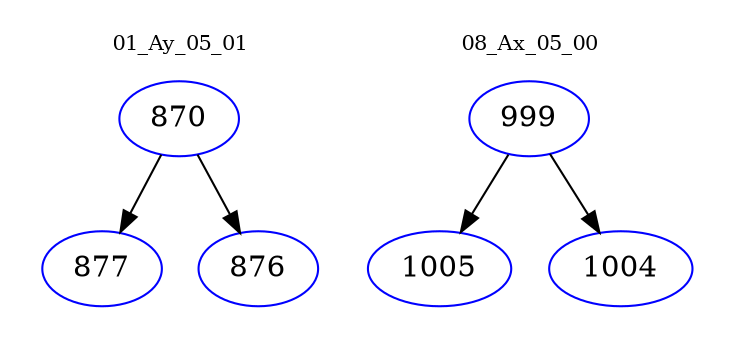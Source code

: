 digraph{
subgraph cluster_0 {
color = white
label = "01_Ay_05_01";
fontsize=10;
T0_870 [label="870", color="blue"]
T0_870 -> T0_877 [color="black"]
T0_877 [label="877", color="blue"]
T0_870 -> T0_876 [color="black"]
T0_876 [label="876", color="blue"]
}
subgraph cluster_1 {
color = white
label = "08_Ax_05_00";
fontsize=10;
T1_999 [label="999", color="blue"]
T1_999 -> T1_1005 [color="black"]
T1_1005 [label="1005", color="blue"]
T1_999 -> T1_1004 [color="black"]
T1_1004 [label="1004", color="blue"]
}
}
